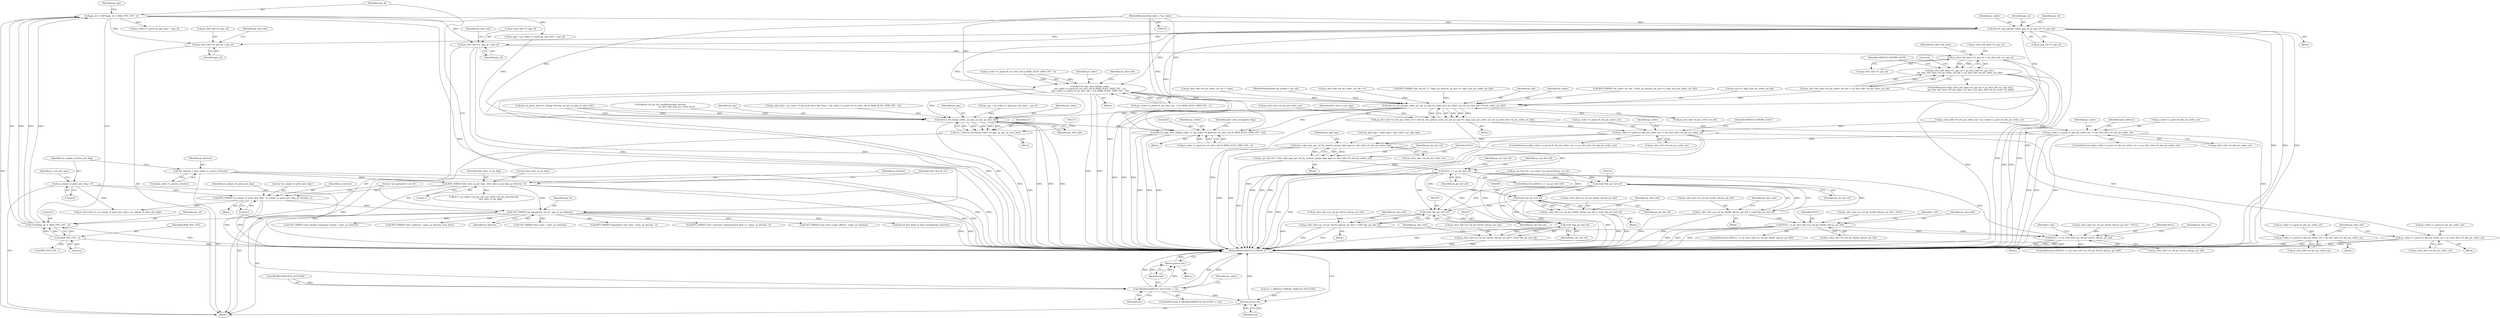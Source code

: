 digraph "0_Android_7c9be319a279654e55a6d757265f88c61a16a4d5@API" {
"1000269" [label="(Call,ihevcd_copy_pps(ps_codec, pps_id, ps_pps_ref->i1_pps_id))"];
"1000130" [label="(MethodParameterIn,codec_t *ps_codec)"];
"1000218" [label="(Call,pps_id = CLIP3(pps_id, 0, MAX_PPS_CNT - 2))"];
"1000220" [label="(Call,CLIP3(pps_id, 0, MAX_PPS_CNT - 2))"];
"1000214" [label="(Call,UEV_PARSE(\"pic_parameter_set_id\", pps_id, ps_bitstrm))"];
"1000209" [label="(Call,BITS_PARSE(\"no_output_of_prior_pics_flag\", no_output_of_prior_pics_flag, ps_bitstrm, 1))"];
"1000160" [label="(Call,no_output_of_prior_pics_flag = 0)"];
"1000195" [label="(Call,BITS_PARSE(\"first_slice_in_pic_flag\", first_slice_in_pic_flag, ps_bitstrm, 1))"];
"1000148" [label="(Call,*ps_bitstrm = &ps_codec->s_parse.s_bitstrm)"];
"1000223" [label="(Call,MAX_PPS_CNT - 2)"];
"1000444" [label="(Call,ihevcd_copy_slice_hdr(ps_codec,\n (ps_codec->s_parse.i4_cur_slice_idx & (MAX_SLICE_HDR_CNT - 1)),\n ((ps_codec->s_parse.i4_cur_slice_idx - 1) & (MAX_SLICE_HDR_CNT - 1))))"];
"1001678" [label="(Call,ihevcd_calc_poc(ps_codec, ps_nal, ps_sps->i1_log2_max_pic_order_cnt_lsb, ps_slice_hdr->i4_pic_order_cnt_lsb))"];
"1001674" [label="(Call,ps_slice_hdr->i4_abs_pic_order_cnt = ihevcd_calc_poc(ps_codec, ps_nal, ps_sps->i1_log2_max_pic_order_cnt_lsb, ps_slice_hdr->i4_pic_order_cnt_lsb))"];
"1001703" [label="(Call,ps_codec->s_parse.i4_abs_pic_order_cnt == ps_slice_hdr->i4_abs_pic_order_cnt)"];
"1001832" [label="(Call,ps_codec->s_parse.i4_abs_pic_order_cnt = ps_slice_hdr->i4_abs_pic_order_cnt)"];
"1002247" [label="(Call,ihevc_dpb_mgr_get_ref_by_nearest_poc(ps_dpb_mgr, ps_slice_hdr->i4_abs_pic_order_cnt))"];
"1002245" [label="(Call,ps_pic_buf_ref = ihevc_dpb_mgr_get_ref_by_nearest_poc(ps_dpb_mgr, ps_slice_hdr->i4_abs_pic_order_cnt))"];
"1002253" [label="(Call,NULL == ps_pic_buf_ref)"];
"1002295" [label="(Call,NULL == ps_slice_hdr->as_ref_pic_list0[r_idx].pv_pic_buf)"];
"1002374" [label="(Call,NULL == ps_slice_hdr->as_ref_pic_list1[r_idx].pv_pic_buf)"];
"1002313" [label="(Call,(void *)ps_pic_buf_ref)"];
"1002305" [label="(Call,ps_slice_hdr->as_ref_pic_list0[r_idx].pv_pic_buf = (void *)ps_pic_buf_ref)"];
"1002347" [label="(Call,(void *)ps_pic_buf_ref)"];
"1002339" [label="(Call,ps_slice_hdr->as_ref_pic_list0[r_idx].pv_pic_buf = (void *)ps_pic_buf_ref)"];
"1002392" [label="(Call,(void *)ps_pic_buf_ref)"];
"1002384" [label="(Call,ps_slice_hdr->as_ref_pic_list1[r_idx].pv_pic_buf = (void *)ps_pic_buf_ref)"];
"1002426" [label="(Call,(void *)ps_pic_buf_ref)"];
"1002418" [label="(Call,ps_slice_hdr->as_ref_pic_list1[r_idx].pv_pic_buf = (void *)ps_pic_buf_ref)"];
"1001844" [label="(Call,ps_codec->s_parse.i4_abs_pic_order_cnt == ps_slice_hdr->i4_abs_pic_order_cnt)"];
"1001855" [label="(Call,ps_codec->s_parse.i4_abs_pic_order_cnt = ps_slice_hdr->i4_abs_pic_order_cnt)"];
"1002207" [label="(Call,ihevcd_ref_list(ps_codec, ps_pps, ps_sps, ps_slice_hdr))"];
"1002205" [label="(Call,ret = ihevcd_ref_list(ps_codec, ps_pps, ps_sps, ps_slice_hdr))"];
"1002213" [label="(Call,(WORD32)IHEVCD_SUCCESS != ret)"];
"1002219" [label="(Return,return ret;)"];
"1002659" [label="(Return,return ret;)"];
"1002524" [label="(Call,ihevcd_copy_slice_hdr(ps_codec, 0, (ps_codec->s_parse.i4_cur_slice_idx & (MAX_SLICE_HDR_CNT - 1))))"];
"1000483" [label="(Call,ps_slice_hdr->i1_pps_id = pps_id)"];
"1000512" [label="(Call,ps_slice_hdr->i1_pps_id = pps_id)"];
"1001650" [label="(Call,ps_slice_hdr_base->i1_pps_id != ps_slice_hdr->i1_pps_id)"];
"1001649" [label="(Call,(ps_slice_hdr_base->i1_pps_id != ps_slice_hdr->i1_pps_id) ||\n (ps_slice_hdr_base->i4_pic_order_cnt_lsb != ps_slice_hdr->i4_pic_order_cnt_lsb))"];
"1001757" [label="(Identifier,ps_codec)"];
"1000222" [label="(Literal,0)"];
"1000695" [label="(Call,ps_slice_hdr->i4_pic_order_cnt_lsb = value)"];
"1002205" [label="(Call,ret = ihevcd_ref_list(ps_codec, ps_pps, ps_sps, ps_slice_hdr))"];
"1002252" [label="(ControlStructure,if(NULL == ps_pic_buf_ref))"];
"1002515" [label="(Block,)"];
"1002246" [label="(Identifier,ps_pic_buf_ref)"];
"1001654" [label="(Call,ps_slice_hdr->i1_pps_id)"];
"1002297" [label="(Call,ps_slice_hdr->as_ref_pic_list0[r_idx].pv_pic_buf)"];
"1000483" [label="(Call,ps_slice_hdr->i1_pps_id = pps_id)"];
"1001878" [label="(Call,UEV_PARSE(\"num_entry_point_offsets\", value, ps_bitstrm))"];
"1002248" [label="(Identifier,ps_dpb_mgr)"];
"1001861" [label="(Call,ps_slice_hdr->i4_abs_pic_order_cnt)"];
"1002296" [label="(Identifier,NULL)"];
"1001715" [label="(Identifier,slice_address)"];
"1002376" [label="(Call,ps_slice_hdr->as_ref_pic_list1[r_idx].pv_pic_buf)"];
"1000219" [label="(Identifier,pps_id)"];
"1002011" [label="(Call,ihevcd_bits_flush_to_byte_boundary(ps_bitstrm))"];
"1000199" [label="(Literal,1)"];
"1000443" [label="(Block,)"];
"1002167" [label="(Call,ps_slice_hdr->as_ref_pic_list0[r_idx].pv_pic_buf = NULL)"];
"1002339" [label="(Call,ps_slice_hdr->as_ref_pic_list0[r_idx].pv_pic_buf = (void *)ps_pic_buf_ref)"];
"1001843" [label="(ControlStructure,if(ps_codec->s_parse.i4_abs_pic_order_cnt == ps_slice_hdr->i4_abs_pic_order_cnt))"];
"1002527" [label="(Call,ps_codec->s_parse.i4_cur_slice_idx & (MAX_SLICE_HDR_CNT - 1))"];
"1002385" [label="(Call,ps_slice_hdr->as_ref_pic_list1[r_idx].pv_pic_buf)"];
"1002212" [label="(ControlStructure,if ((WORD32)IHEVCD_SUCCESS != ret))"];
"1002384" [label="(Call,ps_slice_hdr->as_ref_pic_list1[r_idx].pv_pic_buf = (void *)ps_pic_buf_ref)"];
"1000446" [label="(Call,ps_codec->s_parse.i4_cur_slice_idx & (MAX_SLICE_HDR_CNT - 1))"];
"1000445" [label="(Identifier,ps_codec)"];
"1002225" [label="(Block,)"];
"1002254" [label="(Identifier,NULL)"];
"1001842" [label="(Block,)"];
"1000208" [label="(Block,)"];
"1000520" [label="(Identifier,ps_slice_hdr)"];
"1000270" [label="(Identifier,ps_codec)"];
"1000134" [label="(Call,ret = (IHEVCD_ERROR_T)IHEVCD_SUCCESS)"];
"1001833" [label="(Call,ps_codec->s_parse.i4_abs_pic_order_cnt)"];
"1001675" [label="(Call,ps_slice_hdr->i4_abs_pic_order_cnt)"];
"1000513" [label="(Call,ps_slice_hdr->i1_pps_id)"];
"1000227" [label="(Identifier,ps_pps)"];
"1002399" [label="(Identifier,ps_slice_hdr)"];
"1002209" [label="(Identifier,ps_pps)"];
"1000271" [label="(Identifier,pps_id)"];
"1000290" [label="(Call,(0 != ps_codec->u4_pic_cnt || ps_codec->i4_pic_present) &&\n                    first_slice_in_pic_flag)"];
"1002306" [label="(Call,ps_slice_hdr->as_ref_pic_list0[r_idx].pv_pic_buf)"];
"1002213" [label="(Call,(WORD32)IHEVCD_SUCCESS != ret)"];
"1000211" [label="(Identifier,no_output_of_prior_pics_flag)"];
"1000516" [label="(Identifier,pps_id)"];
"1002338" [label="(Block,)"];
"1001648" [label="(ControlStructure,if((ps_slice_hdr_base->i1_pps_id != ps_slice_hdr->i1_pps_id) ||\n (ps_slice_hdr_base->i4_pic_order_cnt_lsb != ps_slice_hdr->i4_pic_order_cnt_lsb)))"];
"1002245" [label="(Call,ps_pic_buf_ref = ihevc_dpb_mgr_get_ref_by_nearest_poc(ps_dpb_mgr, ps_slice_hdr->i4_abs_pic_order_cnt))"];
"1002247" [label="(Call,ihevc_dpb_mgr_get_ref_by_nearest_poc(ps_dpb_mgr, ps_slice_hdr->i4_abs_pic_order_cnt))"];
"1002340" [label="(Call,ps_slice_hdr->as_ref_pic_list0[r_idx].pv_pic_buf)"];
"1002371" [label="(Identifier,r_idx)"];
"1001850" [label="(Call,ps_slice_hdr->i4_abs_pic_order_cnt)"];
"1002276" [label="(Identifier,ps_mv_buf_ref)"];
"1000280" [label="(Call,ps_sps = ps_codec->s_parse.ps_sps_base + sps_id)"];
"1001825" [label="(Block,)"];
"1000132" [label="(Block,)"];
"1002185" [label="(Call,ps_slice_hdr->as_ref_pic_list1[r_idx].pv_pic_buf = NULL)"];
"1002257" [label="(Call,ps_pic_buf_ref = ps_codec->as_process[0].ps_cur_pic)"];
"1002207" [label="(Call,ihevcd_ref_list(ps_codec, ps_pps, ps_sps, ps_slice_hdr))"];
"1000131" [label="(MethodParameterIn,nal_header_t *ps_nal)"];
"1001985" [label="(Call,UEV_PARSE(\"slice_header_extension_length\", value, ps_bitstrm))"];
"1001674" [label="(Call,ps_slice_hdr->i4_abs_pic_order_cnt = ihevcd_calc_poc(ps_codec, ps_nal, ps_sps->i1_log2_max_pic_order_cnt_lsb, ps_slice_hdr->i4_pic_order_cnt_lsb))"];
"1001866" [label="(Identifier,ps_slice_hdr)"];
"1002253" [label="(Call,NULL == ps_pic_buf_ref)"];
"1002374" [label="(Call,NULL == ps_slice_hdr->as_ref_pic_list1[r_idx].pv_pic_buf)"];
"1002211" [label="(Identifier,ps_slice_hdr)"];
"1002217" [label="(Identifier,ret)"];
"1002313" [label="(Call,(void *)ps_pic_buf_ref)"];
"1000269" [label="(Call,ihevcd_copy_pps(ps_codec, pps_id, ps_pps_ref->i1_pps_id))"];
"1000241" [label="(Block,)"];
"1000534" [label="(Call,BITS_PARSE(\"slice_address\", value, ps_bitstrm, num_bits))"];
"1002305" [label="(Call,ps_slice_hdr->as_ref_pic_list0[r_idx].pv_pic_buf = (void *)ps_pic_buf_ref)"];
"1002373" [label="(ControlStructure,if(NULL == ps_slice_hdr->as_ref_pic_list1[r_idx].pv_pic_buf))"];
"1002383" [label="(Block,)"];
"1001673" [label="(Block,)"];
"1001845" [label="(Call,ps_codec->s_parse.i4_abs_pic_order_cnt)"];
"1002223" [label="(Identifier,ps_codec)"];
"1000566" [label="(Call,ps_slice_hdr->i4_pic_order_cnt_lsb = 0)"];
"1002433" [label="(Identifier,ps_slice_hdr)"];
"1001657" [label="(Call,ps_slice_hdr_base->i4_pic_order_cnt_lsb != ps_slice_hdr->i4_pic_order_cnt_lsb)"];
"1001858" [label="(Identifier,ps_codec)"];
"1002292" [label="(Identifier,r_idx)"];
"1000223" [label="(Call,MAX_PPS_CNT - 2)"];
"1002347" [label="(Call,(void *)ps_pic_buf_ref)"];
"1002660" [label="(Identifier,ret)"];
"1002375" [label="(Identifier,NULL)"];
"1000162" [label="(Literal,0)"];
"1002320" [label="(Identifier,ps_slice_hdr)"];
"1002208" [label="(Identifier,ps_codec)"];
"1000276" [label="(Identifier,sps_id)"];
"1000217" [label="(Identifier,ps_bitstrm)"];
"1002309" [label="(Identifier,ps_slice_hdr)"];
"1002315" [label="(Identifier,ps_pic_buf_ref)"];
"1000165" [label="(Identifier,i1_nal_unit_type)"];
"1000215" [label="(Literal,\"pic_parameter_set_id\")"];
"1002661" [label="(MethodReturn,IHEVCD_ERROR_T)"];
"1002659" [label="(Return,return ret;)"];
"1001702" [label="(ControlStructure,if(ps_codec->s_parse.i4_abs_pic_order_cnt == ps_slice_hdr->i4_abs_pic_order_cnt))"];
"1002354" [label="(Identifier,ps_slice_hdr)"];
"1000455" [label="(Call,(ps_codec->s_parse.i4_cur_slice_idx - 1) & (MAX_SLICE_HDR_CNT - 1))"];
"1001709" [label="(Call,ps_slice_hdr->i4_abs_pic_order_cnt)"];
"1002526" [label="(Literal,0)"];
"1000216" [label="(Identifier,pps_id)"];
"1000149" [label="(Identifier,ps_bitstrm)"];
"1002419" [label="(Call,ps_slice_hdr->as_ref_pic_list1[r_idx].pv_pic_buf)"];
"1001448" [label="(Call,ihevcd_parse_pred_wt_ofst(ps_bitstrm, ps_sps, ps_pps, ps_slice_hdr))"];
"1002349" [label="(Identifier,ps_pic_buf_ref)"];
"1000444" [label="(Call,ihevcd_copy_slice_hdr(ps_codec,\n (ps_codec->s_parse.i4_cur_slice_idx & (MAX_SLICE_HDR_CNT - 1)),\n ((ps_codec->s_parse.i4_cur_slice_idx - 1) & (MAX_SLICE_HDR_CNT - 1))))"];
"1001684" [label="(Call,ps_slice_hdr->i4_pic_order_cnt_lsb)"];
"1000487" [label="(Identifier,pps_id)"];
"1000468" [label="(Identifier,ps_slice_hdr)"];
"1002204" [label="(Block,)"];
"1002394" [label="(Identifier,ps_pic_buf_ref)"];
"1001295" [label="(Call,ihevcd_ref_pic_list_modification(ps_bitstrm,\n                                                 ps_slice_hdr, num_poc_total_curr))"];
"1001678" [label="(Call,ihevcd_calc_poc(ps_codec, ps_nal, ps_sps->i1_log2_max_pic_order_cnt_lsb, ps_slice_hdr->i4_pic_order_cnt_lsb))"];
"1001700" [label="(Identifier,first_slice_in_pic_flag)"];
"1000965" [label="(Call,BITS_PARSE(\"poc_lsb_lt[ i ]\", value, ps_bitstrm, ps_sps->i1_log2_max_pic_order_cnt_lsb))"];
"1002295" [label="(Call,NULL == ps_slice_hdr->as_ref_pic_list0[r_idx].pv_pic_buf)"];
"1002418" [label="(Call,ps_slice_hdr->as_ref_pic_list1[r_idx].pv_pic_buf = (void *)ps_pic_buf_ref)"];
"1001659" [label="(Identifier,ps_slice_hdr_base)"];
"1000272" [label="(Call,ps_pps_ref->i1_pps_id)"];
"1000598" [label="(Call,UEV_PARSE(\"slice_type\", value, ps_bitstrm))"];
"1000226" [label="(Call,ps_pps = ps_codec->s_parse.ps_pps_base + pps_id)"];
"1002524" [label="(Call,ihevcd_copy_slice_hdr(ps_codec, 0, (ps_codec->s_parse.i4_cur_slice_idx & (MAX_SLICE_HDR_CNT - 1))))"];
"1002304" [label="(Block,)"];
"1001680" [label="(Identifier,ps_nal)"];
"1002388" [label="(Identifier,ps_slice_hdr)"];
"1002214" [label="(Call,(WORD32)IHEVCD_SUCCESS)"];
"1001649" [label="(Call,(ps_slice_hdr_base->i1_pps_id != ps_slice_hdr->i1_pps_id) ||\n (ps_slice_hdr_base->i4_pic_order_cnt_lsb != ps_slice_hdr->i4_pic_order_cnt_lsb))"];
"1000484" [label="(Call,ps_slice_hdr->i1_pps_id)"];
"1001679" [label="(Identifier,ps_codec)"];
"1002219" [label="(Return,return ret;)"];
"1000210" [label="(Literal,\"no_output_of_prior_pics_flag\")"];
"1000203" [label="(Identifier,NAL_BLA_W_LP)"];
"1002255" [label="(Identifier,ps_pic_buf_ref)"];
"1000264" [label="(Call,MAX_PPS_CNT - 1)"];
"1001666" [label="(Identifier,IHEVCD_IGNORE_SLICE)"];
"1001703" [label="(Call,ps_codec->s_parse.i4_abs_pic_order_cnt == ps_slice_hdr->i4_abs_pic_order_cnt)"];
"1001855" [label="(Call,ps_codec->s_parse.i4_abs_pic_order_cnt = ps_slice_hdr->i4_abs_pic_order_cnt)"];
"1001844" [label="(Call,ps_codec->s_parse.i4_abs_pic_order_cnt == ps_slice_hdr->i4_abs_pic_order_cnt)"];
"1000161" [label="(Identifier,no_output_of_prior_pics_flag)"];
"1000507" [label="(Call,ps_slice_hdr->i1_no_output_of_prior_pics_flag = no_output_of_prior_pics_flag)"];
"1002294" [label="(ControlStructure,if(NULL == ps_slice_hdr->as_ref_pic_list0[r_idx].pv_pic_buf))"];
"1000150" [label="(Call,&ps_codec->s_parse.s_bitstrm)"];
"1001854" [label="(Identifier,IHEVCD_IGNORE_SLICE)"];
"1000220" [label="(Call,CLIP3(pps_id, 0, MAX_PPS_CNT - 2))"];
"1001651" [label="(Call,ps_slice_hdr_base->i1_pps_id)"];
"1002220" [label="(Identifier,ret)"];
"1000197" [label="(Identifier,first_slice_in_pic_flag)"];
"1000209" [label="(Call,BITS_PARSE(\"no_output_of_prior_pics_flag\", no_output_of_prior_pics_flag, ps_bitstrm, 1))"];
"1002210" [label="(Identifier,ps_sps)"];
"1002392" [label="(Call,(void *)ps_pic_buf_ref)"];
"1001650" [label="(Call,ps_slice_hdr_base->i1_pps_id != ps_slice_hdr->i1_pps_id)"];
"1001832" [label="(Call,ps_codec->s_parse.i4_abs_pic_order_cnt = ps_slice_hdr->i4_abs_pic_order_cnt)"];
"1001704" [label="(Call,ps_codec->s_parse.i4_abs_pic_order_cnt)"];
"1000512" [label="(Call,ps_slice_hdr->i1_pps_id = pps_id)"];
"1000688" [label="(Call,BITS_PARSE(\"pic_order_cnt_lsb\", value, ps_bitstrm, ps_sps->i1_log2_max_pic_order_cnt_lsb))"];
"1002417" [label="(Block,)"];
"1001669" [label="(Literal,0)"];
"1002525" [label="(Identifier,ps_codec)"];
"1000212" [label="(Identifier,ps_bitstrm)"];
"1000148" [label="(Call,*ps_bitstrm = &ps_codec->s_parse.s_bitstrm)"];
"1000490" [label="(Identifier,ps_slice_hdr)"];
"1002258" [label="(Identifier,ps_pic_buf_ref)"];
"1002426" [label="(Call,(void *)ps_pic_buf_ref)"];
"1000218" [label="(Call,pps_id = CLIP3(pps_id, 0, MAX_PPS_CNT - 2))"];
"1001681" [label="(Call,ps_sps->i1_log2_max_pic_order_cnt_lsb)"];
"1000221" [label="(Identifier,pps_id)"];
"1000214" [label="(Call,UEV_PARSE(\"pic_parameter_set_id\", pps_id, ps_bitstrm))"];
"1002230" [label="(Call,*ps_dpb_mgr = (dpb_mgr_t *)ps_codec->pv_dpb_mgr)"];
"1000403" [label="(Call,ps_slice_hdr = ps_codec->s_parse.ps_slice_hdr_base + (ps_codec->s_parse.i4_cur_slice_idx & (MAX_SLICE_HDR_CNT - 1)))"];
"1001689" [label="(Call,ps_slice_hdr->i4_abs_pic_order_cnt = ps_codec->s_parse.i4_abs_pic_order_cnt)"];
"1000228" [label="(Call,ps_codec->s_parse.ps_pps_base + pps_id)"];
"1002249" [label="(Call,ps_slice_hdr->i4_abs_pic_order_cnt)"];
"1000196" [label="(Literal,\"first_slice_in_pic_flag\")"];
"1002206" [label="(Identifier,ret)"];
"1001856" [label="(Call,ps_codec->s_parse.i4_abs_pic_order_cnt)"];
"1000225" [label="(Literal,2)"];
"1002537" [label="(Identifier,prev_slice_incomplete_flag)"];
"1000195" [label="(Call,BITS_PARSE(\"first_slice_in_pic_flag\", first_slice_in_pic_flag, ps_bitstrm, 1))"];
"1002218" [label="(Block,)"];
"1001838" [label="(Call,ps_slice_hdr->i4_abs_pic_order_cnt)"];
"1000428" [label="(Call,BITS_PARSE(\"dependent_slice_flag\", value, ps_bitstrm, 1))"];
"1000593" [label="(Call,BITS_PARSE(\"slice_reserved_undetermined_flag[ i ]\", value, ps_bitstrm, 1))"];
"1000224" [label="(Identifier,MAX_PPS_CNT)"];
"1000198" [label="(Identifier,ps_bitstrm)"];
"1002428" [label="(Identifier,ps_pic_buf_ref)"];
"1000160" [label="(Call,no_output_of_prior_pics_flag = 0)"];
"1000130" [label="(MethodParameterIn,codec_t *ps_codec)"];
"1000213" [label="(Literal,1)"];
"1000269" -> "1000241"  [label="AST: "];
"1000269" -> "1000272"  [label="CFG: "];
"1000270" -> "1000269"  [label="AST: "];
"1000271" -> "1000269"  [label="AST: "];
"1000272" -> "1000269"  [label="AST: "];
"1000276" -> "1000269"  [label="CFG: "];
"1000269" -> "1002661"  [label="DDG: "];
"1000269" -> "1002661"  [label="DDG: "];
"1000269" -> "1002661"  [label="DDG: "];
"1000269" -> "1002661"  [label="DDG: "];
"1000130" -> "1000269"  [label="DDG: "];
"1000218" -> "1000269"  [label="DDG: "];
"1000269" -> "1000444"  [label="DDG: "];
"1000269" -> "1000483"  [label="DDG: "];
"1000269" -> "1000512"  [label="DDG: "];
"1000269" -> "1001678"  [label="DDG: "];
"1000269" -> "1002207"  [label="DDG: "];
"1000269" -> "1002524"  [label="DDG: "];
"1000130" -> "1000129"  [label="AST: "];
"1000130" -> "1002661"  [label="DDG: "];
"1000130" -> "1000444"  [label="DDG: "];
"1000130" -> "1001678"  [label="DDG: "];
"1000130" -> "1002207"  [label="DDG: "];
"1000130" -> "1002524"  [label="DDG: "];
"1000218" -> "1000132"  [label="AST: "];
"1000218" -> "1000220"  [label="CFG: "];
"1000219" -> "1000218"  [label="AST: "];
"1000220" -> "1000218"  [label="AST: "];
"1000227" -> "1000218"  [label="CFG: "];
"1000218" -> "1002661"  [label="DDG: "];
"1000220" -> "1000218"  [label="DDG: "];
"1000220" -> "1000218"  [label="DDG: "];
"1000220" -> "1000218"  [label="DDG: "];
"1000218" -> "1000226"  [label="DDG: "];
"1000218" -> "1000228"  [label="DDG: "];
"1000218" -> "1000483"  [label="DDG: "];
"1000218" -> "1000512"  [label="DDG: "];
"1000220" -> "1000223"  [label="CFG: "];
"1000221" -> "1000220"  [label="AST: "];
"1000222" -> "1000220"  [label="AST: "];
"1000223" -> "1000220"  [label="AST: "];
"1000220" -> "1002661"  [label="DDG: "];
"1000214" -> "1000220"  [label="DDG: "];
"1000223" -> "1000220"  [label="DDG: "];
"1000223" -> "1000220"  [label="DDG: "];
"1000214" -> "1000132"  [label="AST: "];
"1000214" -> "1000217"  [label="CFG: "];
"1000215" -> "1000214"  [label="AST: "];
"1000216" -> "1000214"  [label="AST: "];
"1000217" -> "1000214"  [label="AST: "];
"1000219" -> "1000214"  [label="CFG: "];
"1000214" -> "1002661"  [label="DDG: "];
"1000214" -> "1002661"  [label="DDG: "];
"1000209" -> "1000214"  [label="DDG: "];
"1000195" -> "1000214"  [label="DDG: "];
"1000214" -> "1000428"  [label="DDG: "];
"1000214" -> "1000534"  [label="DDG: "];
"1000214" -> "1000593"  [label="DDG: "];
"1000214" -> "1000598"  [label="DDG: "];
"1000214" -> "1001878"  [label="DDG: "];
"1000214" -> "1001985"  [label="DDG: "];
"1000214" -> "1002011"  [label="DDG: "];
"1000209" -> "1000208"  [label="AST: "];
"1000209" -> "1000213"  [label="CFG: "];
"1000210" -> "1000209"  [label="AST: "];
"1000211" -> "1000209"  [label="AST: "];
"1000212" -> "1000209"  [label="AST: "];
"1000213" -> "1000209"  [label="AST: "];
"1000215" -> "1000209"  [label="CFG: "];
"1000209" -> "1002661"  [label="DDG: "];
"1000209" -> "1002661"  [label="DDG: "];
"1000160" -> "1000209"  [label="DDG: "];
"1000195" -> "1000209"  [label="DDG: "];
"1000209" -> "1000507"  [label="DDG: "];
"1000160" -> "1000132"  [label="AST: "];
"1000160" -> "1000162"  [label="CFG: "];
"1000161" -> "1000160"  [label="AST: "];
"1000162" -> "1000160"  [label="AST: "];
"1000165" -> "1000160"  [label="CFG: "];
"1000160" -> "1002661"  [label="DDG: "];
"1000160" -> "1000507"  [label="DDG: "];
"1000195" -> "1000132"  [label="AST: "];
"1000195" -> "1000199"  [label="CFG: "];
"1000196" -> "1000195"  [label="AST: "];
"1000197" -> "1000195"  [label="AST: "];
"1000198" -> "1000195"  [label="AST: "];
"1000199" -> "1000195"  [label="AST: "];
"1000203" -> "1000195"  [label="CFG: "];
"1000195" -> "1002661"  [label="DDG: "];
"1000195" -> "1002661"  [label="DDG: "];
"1000148" -> "1000195"  [label="DDG: "];
"1000195" -> "1000290"  [label="DDG: "];
"1000148" -> "1000132"  [label="AST: "];
"1000148" -> "1000150"  [label="CFG: "];
"1000149" -> "1000148"  [label="AST: "];
"1000150" -> "1000148"  [label="AST: "];
"1000161" -> "1000148"  [label="CFG: "];
"1000148" -> "1002661"  [label="DDG: "];
"1000148" -> "1002661"  [label="DDG: "];
"1000223" -> "1000225"  [label="CFG: "];
"1000224" -> "1000223"  [label="AST: "];
"1000225" -> "1000223"  [label="AST: "];
"1000223" -> "1002661"  [label="DDG: "];
"1000223" -> "1000264"  [label="DDG: "];
"1000444" -> "1000443"  [label="AST: "];
"1000444" -> "1000455"  [label="CFG: "];
"1000445" -> "1000444"  [label="AST: "];
"1000446" -> "1000444"  [label="AST: "];
"1000455" -> "1000444"  [label="AST: "];
"1000468" -> "1000444"  [label="CFG: "];
"1000444" -> "1002661"  [label="DDG: "];
"1000444" -> "1002661"  [label="DDG: "];
"1000444" -> "1002661"  [label="DDG: "];
"1000444" -> "1002661"  [label="DDG: "];
"1000446" -> "1000444"  [label="DDG: "];
"1000446" -> "1000444"  [label="DDG: "];
"1000455" -> "1000444"  [label="DDG: "];
"1000455" -> "1000444"  [label="DDG: "];
"1000444" -> "1001678"  [label="DDG: "];
"1000444" -> "1002207"  [label="DDG: "];
"1000444" -> "1002524"  [label="DDG: "];
"1001678" -> "1001674"  [label="AST: "];
"1001678" -> "1001684"  [label="CFG: "];
"1001679" -> "1001678"  [label="AST: "];
"1001680" -> "1001678"  [label="AST: "];
"1001681" -> "1001678"  [label="AST: "];
"1001684" -> "1001678"  [label="AST: "];
"1001674" -> "1001678"  [label="CFG: "];
"1001678" -> "1002661"  [label="DDG: "];
"1001678" -> "1002661"  [label="DDG: "];
"1001678" -> "1002661"  [label="DDG: "];
"1001678" -> "1002661"  [label="DDG: "];
"1001678" -> "1001674"  [label="DDG: "];
"1001678" -> "1001674"  [label="DDG: "];
"1001678" -> "1001674"  [label="DDG: "];
"1001678" -> "1001674"  [label="DDG: "];
"1000131" -> "1001678"  [label="DDG: "];
"1000965" -> "1001678"  [label="DDG: "];
"1000688" -> "1001678"  [label="DDG: "];
"1000695" -> "1001678"  [label="DDG: "];
"1000566" -> "1001678"  [label="DDG: "];
"1001657" -> "1001678"  [label="DDG: "];
"1001678" -> "1002207"  [label="DDG: "];
"1001678" -> "1002524"  [label="DDG: "];
"1001674" -> "1001673"  [label="AST: "];
"1001675" -> "1001674"  [label="AST: "];
"1001700" -> "1001674"  [label="CFG: "];
"1001674" -> "1002661"  [label="DDG: "];
"1001674" -> "1001703"  [label="DDG: "];
"1001674" -> "1001844"  [label="DDG: "];
"1001703" -> "1001702"  [label="AST: "];
"1001703" -> "1001709"  [label="CFG: "];
"1001704" -> "1001703"  [label="AST: "];
"1001709" -> "1001703"  [label="AST: "];
"1001715" -> "1001703"  [label="CFG: "];
"1001757" -> "1001703"  [label="CFG: "];
"1001703" -> "1002661"  [label="DDG: "];
"1001703" -> "1002661"  [label="DDG: "];
"1001703" -> "1002661"  [label="DDG: "];
"1001689" -> "1001703"  [label="DDG: "];
"1001703" -> "1001832"  [label="DDG: "];
"1001703" -> "1002247"  [label="DDG: "];
"1001832" -> "1001825"  [label="AST: "];
"1001832" -> "1001838"  [label="CFG: "];
"1001833" -> "1001832"  [label="AST: "];
"1001838" -> "1001832"  [label="AST: "];
"1001866" -> "1001832"  [label="CFG: "];
"1001832" -> "1002661"  [label="DDG: "];
"1001832" -> "1002661"  [label="DDG: "];
"1002247" -> "1002245"  [label="AST: "];
"1002247" -> "1002249"  [label="CFG: "];
"1002248" -> "1002247"  [label="AST: "];
"1002249" -> "1002247"  [label="AST: "];
"1002245" -> "1002247"  [label="CFG: "];
"1002247" -> "1002661"  [label="DDG: "];
"1002247" -> "1002661"  [label="DDG: "];
"1002247" -> "1002245"  [label="DDG: "];
"1002247" -> "1002245"  [label="DDG: "];
"1002230" -> "1002247"  [label="DDG: "];
"1001844" -> "1002247"  [label="DDG: "];
"1002245" -> "1002225"  [label="AST: "];
"1002246" -> "1002245"  [label="AST: "];
"1002254" -> "1002245"  [label="CFG: "];
"1002245" -> "1002661"  [label="DDG: "];
"1002245" -> "1002253"  [label="DDG: "];
"1002253" -> "1002252"  [label="AST: "];
"1002253" -> "1002255"  [label="CFG: "];
"1002254" -> "1002253"  [label="AST: "];
"1002255" -> "1002253"  [label="AST: "];
"1002258" -> "1002253"  [label="CFG: "];
"1002276" -> "1002253"  [label="CFG: "];
"1002253" -> "1002661"  [label="DDG: "];
"1002253" -> "1002661"  [label="DDG: "];
"1002253" -> "1002661"  [label="DDG: "];
"1002253" -> "1002295"  [label="DDG: "];
"1002253" -> "1002313"  [label="DDG: "];
"1002253" -> "1002347"  [label="DDG: "];
"1002253" -> "1002374"  [label="DDG: "];
"1002253" -> "1002392"  [label="DDG: "];
"1002253" -> "1002426"  [label="DDG: "];
"1002295" -> "1002294"  [label="AST: "];
"1002295" -> "1002297"  [label="CFG: "];
"1002296" -> "1002295"  [label="AST: "];
"1002297" -> "1002295"  [label="AST: "];
"1002309" -> "1002295"  [label="CFG: "];
"1002292" -> "1002295"  [label="CFG: "];
"1002295" -> "1002661"  [label="DDG: "];
"1002295" -> "1002661"  [label="DDG: "];
"1002295" -> "1002661"  [label="DDG: "];
"1002305" -> "1002295"  [label="DDG: "];
"1002167" -> "1002295"  [label="DDG: "];
"1002295" -> "1002374"  [label="DDG: "];
"1002374" -> "1002373"  [label="AST: "];
"1002374" -> "1002376"  [label="CFG: "];
"1002375" -> "1002374"  [label="AST: "];
"1002376" -> "1002374"  [label="AST: "];
"1002388" -> "1002374"  [label="CFG: "];
"1002371" -> "1002374"  [label="CFG: "];
"1002374" -> "1002661"  [label="DDG: "];
"1002374" -> "1002661"  [label="DDG: "];
"1002374" -> "1002661"  [label="DDG: "];
"1002384" -> "1002374"  [label="DDG: "];
"1002185" -> "1002374"  [label="DDG: "];
"1002313" -> "1002305"  [label="AST: "];
"1002313" -> "1002315"  [label="CFG: "];
"1002314" -> "1002313"  [label="AST: "];
"1002315" -> "1002313"  [label="AST: "];
"1002305" -> "1002313"  [label="CFG: "];
"1002313" -> "1002661"  [label="DDG: "];
"1002313" -> "1002305"  [label="DDG: "];
"1002257" -> "1002313"  [label="DDG: "];
"1002313" -> "1002347"  [label="DDG: "];
"1002313" -> "1002392"  [label="DDG: "];
"1002313" -> "1002426"  [label="DDG: "];
"1002305" -> "1002304"  [label="AST: "];
"1002306" -> "1002305"  [label="AST: "];
"1002320" -> "1002305"  [label="CFG: "];
"1002305" -> "1002661"  [label="DDG: "];
"1002305" -> "1002661"  [label="DDG: "];
"1002347" -> "1002339"  [label="AST: "];
"1002347" -> "1002349"  [label="CFG: "];
"1002348" -> "1002347"  [label="AST: "];
"1002349" -> "1002347"  [label="AST: "];
"1002339" -> "1002347"  [label="CFG: "];
"1002347" -> "1002661"  [label="DDG: "];
"1002347" -> "1002339"  [label="DDG: "];
"1002257" -> "1002347"  [label="DDG: "];
"1002347" -> "1002392"  [label="DDG: "];
"1002347" -> "1002426"  [label="DDG: "];
"1002339" -> "1002338"  [label="AST: "];
"1002340" -> "1002339"  [label="AST: "];
"1002354" -> "1002339"  [label="CFG: "];
"1002339" -> "1002661"  [label="DDG: "];
"1002339" -> "1002661"  [label="DDG: "];
"1002392" -> "1002384"  [label="AST: "];
"1002392" -> "1002394"  [label="CFG: "];
"1002393" -> "1002392"  [label="AST: "];
"1002394" -> "1002392"  [label="AST: "];
"1002384" -> "1002392"  [label="CFG: "];
"1002392" -> "1002661"  [label="DDG: "];
"1002392" -> "1002384"  [label="DDG: "];
"1002257" -> "1002392"  [label="DDG: "];
"1002392" -> "1002426"  [label="DDG: "];
"1002384" -> "1002383"  [label="AST: "];
"1002385" -> "1002384"  [label="AST: "];
"1002399" -> "1002384"  [label="CFG: "];
"1002384" -> "1002661"  [label="DDG: "];
"1002384" -> "1002661"  [label="DDG: "];
"1002426" -> "1002418"  [label="AST: "];
"1002426" -> "1002428"  [label="CFG: "];
"1002427" -> "1002426"  [label="AST: "];
"1002428" -> "1002426"  [label="AST: "];
"1002418" -> "1002426"  [label="CFG: "];
"1002426" -> "1002661"  [label="DDG: "];
"1002426" -> "1002418"  [label="DDG: "];
"1002257" -> "1002426"  [label="DDG: "];
"1002418" -> "1002417"  [label="AST: "];
"1002419" -> "1002418"  [label="AST: "];
"1002433" -> "1002418"  [label="CFG: "];
"1002418" -> "1002661"  [label="DDG: "];
"1002418" -> "1002661"  [label="DDG: "];
"1001844" -> "1001843"  [label="AST: "];
"1001844" -> "1001850"  [label="CFG: "];
"1001845" -> "1001844"  [label="AST: "];
"1001850" -> "1001844"  [label="AST: "];
"1001854" -> "1001844"  [label="CFG: "];
"1001858" -> "1001844"  [label="CFG: "];
"1001844" -> "1002661"  [label="DDG: "];
"1001844" -> "1002661"  [label="DDG: "];
"1001844" -> "1002661"  [label="DDG: "];
"1001689" -> "1001844"  [label="DDG: "];
"1001844" -> "1001855"  [label="DDG: "];
"1001855" -> "1001842"  [label="AST: "];
"1001855" -> "1001861"  [label="CFG: "];
"1001856" -> "1001855"  [label="AST: "];
"1001861" -> "1001855"  [label="AST: "];
"1001866" -> "1001855"  [label="CFG: "];
"1001855" -> "1002661"  [label="DDG: "];
"1001855" -> "1002661"  [label="DDG: "];
"1002207" -> "1002205"  [label="AST: "];
"1002207" -> "1002211"  [label="CFG: "];
"1002208" -> "1002207"  [label="AST: "];
"1002209" -> "1002207"  [label="AST: "];
"1002210" -> "1002207"  [label="AST: "];
"1002211" -> "1002207"  [label="AST: "];
"1002205" -> "1002207"  [label="CFG: "];
"1002207" -> "1002661"  [label="DDG: "];
"1002207" -> "1002661"  [label="DDG: "];
"1002207" -> "1002661"  [label="DDG: "];
"1002207" -> "1002661"  [label="DDG: "];
"1002207" -> "1002205"  [label="DDG: "];
"1002207" -> "1002205"  [label="DDG: "];
"1002207" -> "1002205"  [label="DDG: "];
"1002207" -> "1002205"  [label="DDG: "];
"1000226" -> "1002207"  [label="DDG: "];
"1001448" -> "1002207"  [label="DDG: "];
"1001448" -> "1002207"  [label="DDG: "];
"1001448" -> "1002207"  [label="DDG: "];
"1000280" -> "1002207"  [label="DDG: "];
"1000403" -> "1002207"  [label="DDG: "];
"1001295" -> "1002207"  [label="DDG: "];
"1002207" -> "1002524"  [label="DDG: "];
"1002205" -> "1002204"  [label="AST: "];
"1002206" -> "1002205"  [label="AST: "];
"1002215" -> "1002205"  [label="CFG: "];
"1002205" -> "1002661"  [label="DDG: "];
"1002205" -> "1002213"  [label="DDG: "];
"1002213" -> "1002212"  [label="AST: "];
"1002213" -> "1002217"  [label="CFG: "];
"1002214" -> "1002213"  [label="AST: "];
"1002217" -> "1002213"  [label="AST: "];
"1002220" -> "1002213"  [label="CFG: "];
"1002223" -> "1002213"  [label="CFG: "];
"1002213" -> "1002661"  [label="DDG: "];
"1002213" -> "1002661"  [label="DDG: "];
"1002213" -> "1002661"  [label="DDG: "];
"1002214" -> "1002213"  [label="DDG: "];
"1002213" -> "1002219"  [label="DDG: "];
"1002213" -> "1002659"  [label="DDG: "];
"1002219" -> "1002218"  [label="AST: "];
"1002219" -> "1002220"  [label="CFG: "];
"1002220" -> "1002219"  [label="AST: "];
"1002661" -> "1002219"  [label="CFG: "];
"1002219" -> "1002661"  [label="DDG: "];
"1002220" -> "1002219"  [label="DDG: "];
"1002659" -> "1000132"  [label="AST: "];
"1002659" -> "1002660"  [label="CFG: "];
"1002660" -> "1002659"  [label="AST: "];
"1002661" -> "1002659"  [label="CFG: "];
"1002659" -> "1002661"  [label="DDG: "];
"1002660" -> "1002659"  [label="DDG: "];
"1000134" -> "1002659"  [label="DDG: "];
"1002524" -> "1002515"  [label="AST: "];
"1002524" -> "1002527"  [label="CFG: "];
"1002525" -> "1002524"  [label="AST: "];
"1002526" -> "1002524"  [label="AST: "];
"1002527" -> "1002524"  [label="AST: "];
"1002537" -> "1002524"  [label="CFG: "];
"1002524" -> "1002661"  [label="DDG: "];
"1002524" -> "1002661"  [label="DDG: "];
"1002524" -> "1002661"  [label="DDG: "];
"1002527" -> "1002524"  [label="DDG: "];
"1002527" -> "1002524"  [label="DDG: "];
"1000483" -> "1000132"  [label="AST: "];
"1000483" -> "1000487"  [label="CFG: "];
"1000484" -> "1000483"  [label="AST: "];
"1000487" -> "1000483"  [label="AST: "];
"1000490" -> "1000483"  [label="CFG: "];
"1000512" -> "1000132"  [label="AST: "];
"1000512" -> "1000516"  [label="CFG: "];
"1000513" -> "1000512"  [label="AST: "];
"1000516" -> "1000512"  [label="AST: "];
"1000520" -> "1000512"  [label="CFG: "];
"1000512" -> "1002661"  [label="DDG: "];
"1000512" -> "1002661"  [label="DDG: "];
"1000512" -> "1001650"  [label="DDG: "];
"1001650" -> "1001649"  [label="AST: "];
"1001650" -> "1001654"  [label="CFG: "];
"1001651" -> "1001650"  [label="AST: "];
"1001654" -> "1001650"  [label="AST: "];
"1001659" -> "1001650"  [label="CFG: "];
"1001649" -> "1001650"  [label="CFG: "];
"1001650" -> "1002661"  [label="DDG: "];
"1001650" -> "1002661"  [label="DDG: "];
"1001650" -> "1001649"  [label="DDG: "];
"1001650" -> "1001649"  [label="DDG: "];
"1001649" -> "1001648"  [label="AST: "];
"1001649" -> "1001657"  [label="CFG: "];
"1001657" -> "1001649"  [label="AST: "];
"1001666" -> "1001649"  [label="CFG: "];
"1001669" -> "1001649"  [label="CFG: "];
"1001649" -> "1002661"  [label="DDG: "];
"1001649" -> "1002661"  [label="DDG: "];
"1001649" -> "1002661"  [label="DDG: "];
"1001657" -> "1001649"  [label="DDG: "];
"1001657" -> "1001649"  [label="DDG: "];
}
